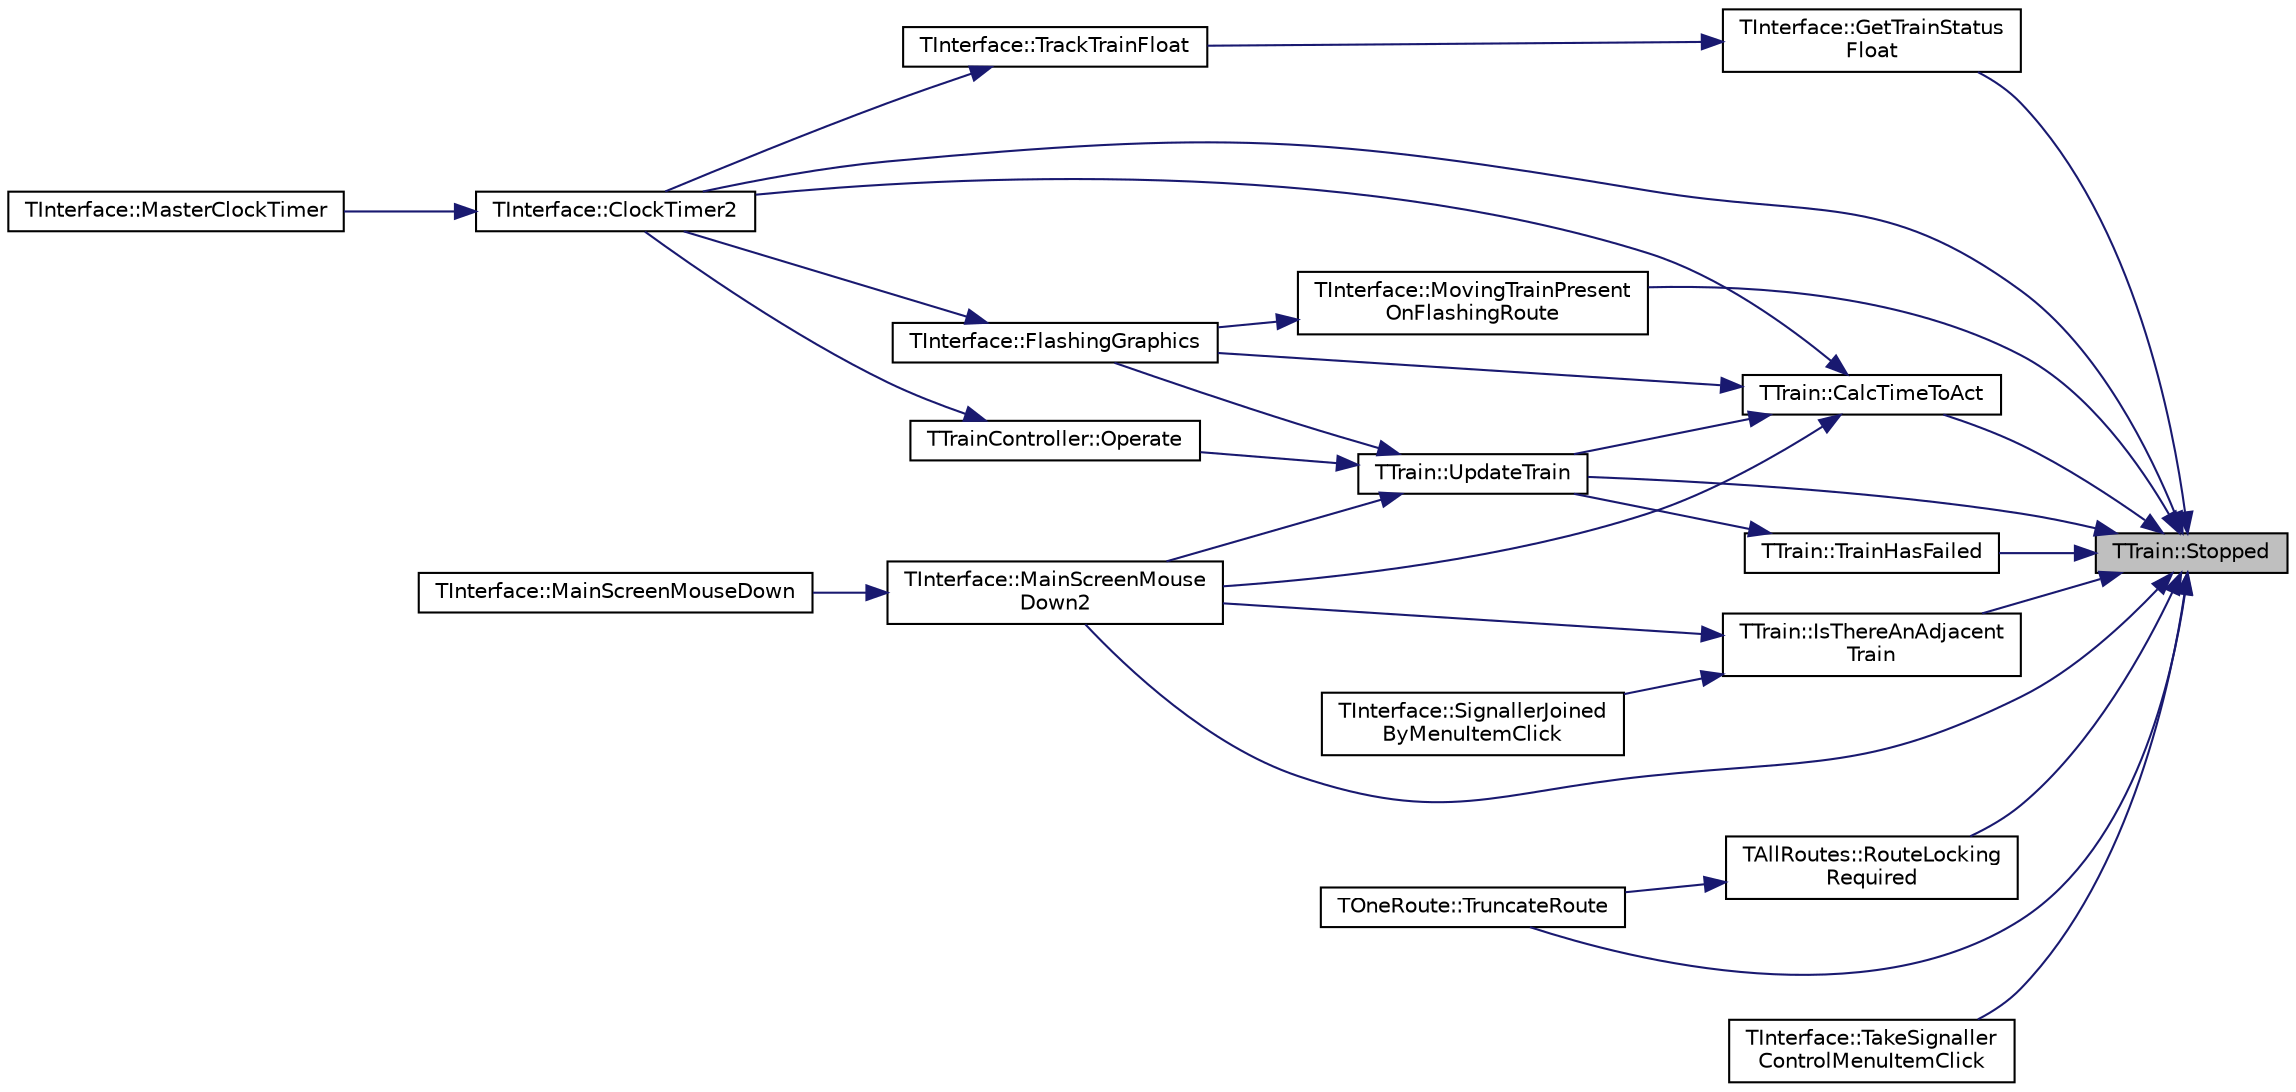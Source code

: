 digraph "TTrain::Stopped"
{
 // INTERACTIVE_SVG=YES
 // LATEX_PDF_SIZE
  edge [fontname="Helvetica",fontsize="10",labelfontname="Helvetica",labelfontsize="10"];
  node [fontname="Helvetica",fontsize="10",shape=record];
  rankdir="RL";
  Node1 [label="TTrain::Stopped",height=0.2,width=0.4,color="black", fillcolor="grey75", style="filled", fontcolor="black",tooltip="True if the train has stopped for any reason."];
  Node1 -> Node2 [dir="back",color="midnightblue",fontsize="10",style="solid",fontname="Helvetica"];
  Node2 [label="TTrain::CalcTimeToAct",height=0.2,width=0.4,color="black", fillcolor="white", style="filled",URL="$class_t_train.html#af23c2a989fee528b3c87200dcd8c2c0b",tooltip="new v2.2.0 for operator action panel. Calculates the time left for operator action to avoid unnecessa..."];
  Node2 -> Node3 [dir="back",color="midnightblue",fontsize="10",style="solid",fontname="Helvetica"];
  Node3 [label="TInterface::ClockTimer2",height=0.2,width=0.4,color="black", fillcolor="white", style="filled",URL="$class_t_interface.html#a6139ffb52492eb89e5487a8a3cd647b5",tooltip="The main loop, called every clock tick via MasterClockTimer."];
  Node3 -> Node4 [dir="back",color="midnightblue",fontsize="10",style="solid",fontname="Helvetica"];
  Node4 [label="TInterface::MasterClockTimer",height=0.2,width=0.4,color="black", fillcolor="white", style="filled",URL="$class_t_interface.html#ace30a12d923fc7fb489afabb0a09aa4f",tooltip=" "];
  Node2 -> Node5 [dir="back",color="midnightblue",fontsize="10",style="solid",fontname="Helvetica"];
  Node5 [label="TInterface::FlashingGraphics",height=0.2,width=0.4,color="black", fillcolor="white", style="filled",URL="$class_t_interface.html#a7e6535742855a19cb3e35b1711a7ab59",tooltip="Deal with any warning graphics that need to flash (call on, signal stop, crash etc),..."];
  Node5 -> Node3 [dir="back",color="midnightblue",fontsize="10",style="solid",fontname="Helvetica"];
  Node2 -> Node6 [dir="back",color="midnightblue",fontsize="10",style="solid",fontname="Helvetica"];
  Node6 [label="TInterface::MainScreenMouse\lDown2",height=0.2,width=0.4,color="black", fillcolor="white", style="filled",URL="$class_t_interface.html#abf07d5edc1507de381825f17620748b2",tooltip="Called when mouse button clicked in zoom-in mode."];
  Node6 -> Node7 [dir="back",color="midnightblue",fontsize="10",style="solid",fontname="Helvetica"];
  Node7 [label="TInterface::MainScreenMouseDown",height=0.2,width=0.4,color="black", fillcolor="white", style="filled",URL="$class_t_interface.html#a7f37862fb9e01e1328d9fd3fd8c50094",tooltip=" "];
  Node2 -> Node8 [dir="back",color="midnightblue",fontsize="10",style="solid",fontname="Helvetica"];
  Node8 [label="TTrain::UpdateTrain",height=0.2,width=0.4,color="black", fillcolor="white", style="filled",URL="$class_t_train.html#a89ad640ecf8f5163c40727b4e28575fc",tooltip="Major function called at each clock tick for each train & handles all train movement & associated act..."];
  Node8 -> Node5 [dir="back",color="midnightblue",fontsize="10",style="solid",fontname="Helvetica"];
  Node8 -> Node6 [dir="back",color="midnightblue",fontsize="10",style="solid",fontname="Helvetica"];
  Node8 -> Node9 [dir="back",color="midnightblue",fontsize="10",style="solid",fontname="Helvetica"];
  Node9 [label="TTrainController::Operate",height=0.2,width=0.4,color="black", fillcolor="white", style="filled",URL="$class_t_train_controller.html#a20a1576dea1d86ed78fc5e9f46343481",tooltip="called every clock tick to introduce new trains and update existing trains"];
  Node9 -> Node3 [dir="back",color="midnightblue",fontsize="10",style="solid",fontname="Helvetica"];
  Node1 -> Node3 [dir="back",color="midnightblue",fontsize="10",style="solid",fontname="Helvetica"];
  Node1 -> Node10 [dir="back",color="midnightblue",fontsize="10",style="solid",fontname="Helvetica"];
  Node10 [label="TInterface::GetTrainStatus\lFloat",height=0.2,width=0.4,color="black", fillcolor="white", style="filled",URL="$class_t_interface.html#a51b94ffa3dc90fe4e3bec2f1ae28074e",tooltip="used for floating window to display train status"];
  Node10 -> Node11 [dir="back",color="midnightblue",fontsize="10",style="solid",fontname="Helvetica"];
  Node11 [label="TInterface::TrackTrainFloat",height=0.2,width=0.4,color="black", fillcolor="white", style="filled",URL="$class_t_interface.html#a9aaa19d39382a32701d7ded3b8c1802b",tooltip="Controls the floating window function, called during the ClockTimer2 function."];
  Node11 -> Node3 [dir="back",color="midnightblue",fontsize="10",style="solid",fontname="Helvetica"];
  Node1 -> Node12 [dir="back",color="midnightblue",fontsize="10",style="solid",fontname="Helvetica"];
  Node12 [label="TTrain::IsThereAnAdjacent\lTrain",height=0.2,width=0.4,color="black", fillcolor="white", style="filled",URL="$class_t_train.html#aa76cf279cc5cc86bccf44eae2a03df26",tooltip=" "];
  Node12 -> Node6 [dir="back",color="midnightblue",fontsize="10",style="solid",fontname="Helvetica"];
  Node12 -> Node13 [dir="back",color="midnightblue",fontsize="10",style="solid",fontname="Helvetica"];
  Node13 [label="TInterface::SignallerJoined\lByMenuItemClick",height=0.2,width=0.4,color="black", fillcolor="white", style="filled",URL="$class_t_interface.html#ad493289c9c9aa2e4d4e39329e80cc47c",tooltip=" "];
  Node1 -> Node6 [dir="back",color="midnightblue",fontsize="10",style="solid",fontname="Helvetica"];
  Node1 -> Node14 [dir="back",color="midnightblue",fontsize="10",style="solid",fontname="Helvetica"];
  Node14 [label="TInterface::MovingTrainPresent\lOnFlashingRoute",height=0.2,width=0.4,color="black", fillcolor="white", style="filled",URL="$class_t_interface.html#a1cd9f01bcbcc37fb31712b7007d04dac",tooltip="Examines a flashing route (i.e. one being set) and returns true if a moving train is detected on it a..."];
  Node14 -> Node5 [dir="back",color="midnightblue",fontsize="10",style="solid",fontname="Helvetica"];
  Node1 -> Node15 [dir="back",color="midnightblue",fontsize="10",style="solid",fontname="Helvetica"];
  Node15 [label="TAllRoutes::RouteLocking\lRequired",height=0.2,width=0.4,color="black", fillcolor="white", style="filled",URL="$class_t_all_routes.html#a38ede0231e26c62498999d1873d547a2",tooltip="Route locking is required (returns true) if a moving train is within 3 signals back from the RouteTru..."];
  Node15 -> Node16 [dir="back",color="midnightblue",fontsize="10",style="solid",fontname="Helvetica"];
  Node16 [label="TOneRoute::TruncateRoute",height=0.2,width=0.4,color="black", fillcolor="white", style="filled",URL="$class_t_one_route.html#a431473ce9a2ef6c49781ab84c972a641",tooltip="Examines the route to see whether the element at H & V is in the route, and if not returns a ReturnFl..."];
  Node1 -> Node17 [dir="back",color="midnightblue",fontsize="10",style="solid",fontname="Helvetica"];
  Node17 [label="TInterface::TakeSignaller\lControlMenuItemClick",height=0.2,width=0.4,color="black", fillcolor="white", style="filled",URL="$class_t_interface.html#ab5b80c76a8cc8d2c87f21d323f61c1ce",tooltip=" "];
  Node1 -> Node18 [dir="back",color="midnightblue",fontsize="10",style="solid",fontname="Helvetica"];
  Node18 [label="TTrain::TrainHasFailed",height=0.2,width=0.4,color="black", fillcolor="white", style="filled",URL="$class_t_train.html#a84204e3d8492e73d1eebf0707c49f620",tooltip="Called when there is a random train failure."];
  Node18 -> Node8 [dir="back",color="midnightblue",fontsize="10",style="solid",fontname="Helvetica"];
  Node1 -> Node16 [dir="back",color="midnightblue",fontsize="10",style="solid",fontname="Helvetica"];
  Node1 -> Node8 [dir="back",color="midnightblue",fontsize="10",style="solid",fontname="Helvetica"];
}
